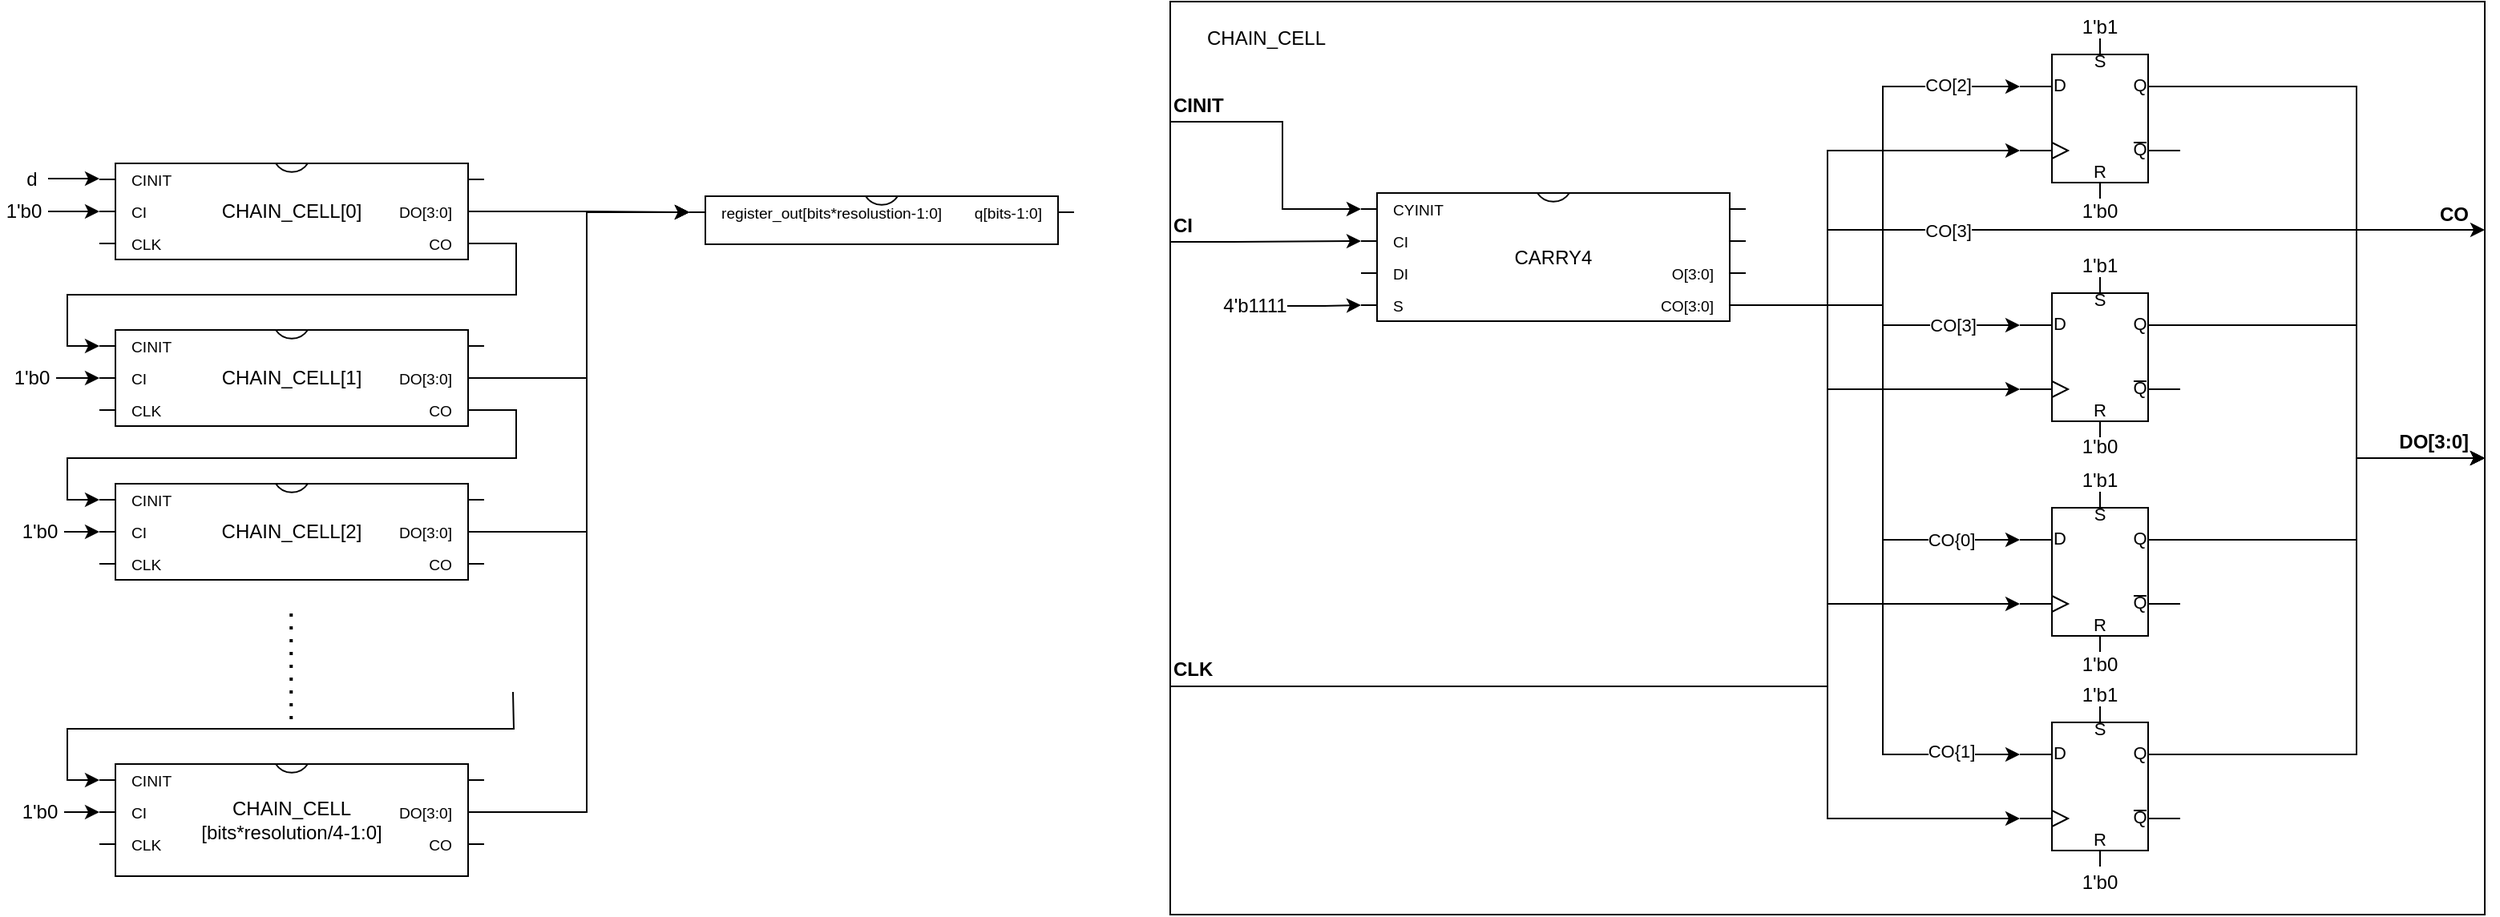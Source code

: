 <mxfile version="24.6.1" type="device">
  <diagram name="第 1 页" id="6X9UxK0d1up6dq1-JM5v">
    <mxGraphModel dx="-264" dy="1244" grid="1" gridSize="10" guides="1" tooltips="1" connect="1" arrows="1" fold="1" page="1" pageScale="1" pageWidth="1169" pageHeight="827" math="0" shadow="0">
      <root>
        <mxCell id="0" />
        <mxCell id="1" parent="0" />
        <mxCell id="TKmu8DMZx6-vbMgBg83g-1" value="CHAIN_CELL[0]" style="shadow=0;dashed=0;align=center;html=1;strokeWidth=1;shape=mxgraph.electrical.logic_gates.dual_inline_ic;labelNames=CINIT,CI,CLK,CO,DO%5B3%3A0%5D;whiteSpace=wrap;pinLabelType=cust;labelCount=5;movable=1;resizable=1;rotatable=1;deletable=1;editable=1;locked=0;connectable=1;" parent="1" vertex="1">
          <mxGeometry x="2472" y="230" width="240" height="60" as="geometry" />
        </mxCell>
        <mxCell id="TKmu8DMZx6-vbMgBg83g-3" value="d" style="text;html=1;align=center;verticalAlign=middle;whiteSpace=wrap;rounded=0;" parent="1" vertex="1">
          <mxGeometry x="2420" y="232" width="20" height="15" as="geometry" />
        </mxCell>
        <mxCell id="TKmu8DMZx6-vbMgBg83g-4" style="edgeStyle=orthogonalEdgeStyle;rounded=0;orthogonalLoop=1;jettySize=auto;html=1;exitX=1;exitY=0.5;exitDx=0;exitDy=0;entryX=0;entryY=0;entryDx=0;entryDy=10;entryPerimeter=0;" parent="1" source="TKmu8DMZx6-vbMgBg83g-3" target="TKmu8DMZx6-vbMgBg83g-1" edge="1">
          <mxGeometry relative="1" as="geometry" />
        </mxCell>
        <mxCell id="TKmu8DMZx6-vbMgBg83g-5" value="1&#39;b0" style="text;html=1;align=center;verticalAlign=middle;whiteSpace=wrap;rounded=0;" parent="1" vertex="1">
          <mxGeometry x="2410" y="252.5" width="30" height="15" as="geometry" />
        </mxCell>
        <mxCell id="TKmu8DMZx6-vbMgBg83g-6" style="edgeStyle=orthogonalEdgeStyle;rounded=0;orthogonalLoop=1;jettySize=auto;html=1;exitX=1;exitY=0.5;exitDx=0;exitDy=0;entryX=0;entryY=0;entryDx=0;entryDy=30;entryPerimeter=0;" parent="1" source="TKmu8DMZx6-vbMgBg83g-5" target="TKmu8DMZx6-vbMgBg83g-1" edge="1">
          <mxGeometry relative="1" as="geometry" />
        </mxCell>
        <mxCell id="TKmu8DMZx6-vbMgBg83g-7" value="CHAIN_CELL[1]" style="shadow=0;dashed=0;align=center;html=1;strokeWidth=1;shape=mxgraph.electrical.logic_gates.dual_inline_ic;labelNames=CINIT,CI,CLK,CO,DO%5B3%3A0%5D;whiteSpace=wrap;pinLabelType=cust;labelCount=5;movable=1;resizable=1;rotatable=1;deletable=1;editable=1;locked=0;connectable=1;" parent="1" vertex="1">
          <mxGeometry x="2472" y="334" width="240" height="60" as="geometry" />
        </mxCell>
        <mxCell id="TKmu8DMZx6-vbMgBg83g-22" value="" style="shadow=0;dashed=0;align=center;html=1;strokeWidth=1;shape=mxgraph.electrical.logic_gates.dual_inline_ic;labelNames=register_out%5Bbits*resolustion-1%3A0%5D,q[bits-1:0];whiteSpace=wrap;pinLabelType=cust;labelCount=2;movable=1;resizable=1;rotatable=1;deletable=1;editable=1;locked=0;connectable=1;" parent="1" vertex="1">
          <mxGeometry x="2840" y="250.5" width="240" height="30" as="geometry" />
        </mxCell>
        <mxCell id="TKmu8DMZx6-vbMgBg83g-23" value="1&#39;b0" style="text;html=1;align=center;verticalAlign=middle;whiteSpace=wrap;rounded=0;" parent="1" vertex="1">
          <mxGeometry x="2415" y="356.5" width="30" height="15" as="geometry" />
        </mxCell>
        <mxCell id="TKmu8DMZx6-vbMgBg83g-24" style="edgeStyle=orthogonalEdgeStyle;rounded=0;orthogonalLoop=1;jettySize=auto;html=1;exitX=1;exitY=0.5;exitDx=0;exitDy=0;entryX=0;entryY=0;entryDx=0;entryDy=30;entryPerimeter=0;" parent="1" source="TKmu8DMZx6-vbMgBg83g-23" target="TKmu8DMZx6-vbMgBg83g-7" edge="1">
          <mxGeometry relative="1" as="geometry" />
        </mxCell>
        <mxCell id="TKmu8DMZx6-vbMgBg83g-25" style="edgeStyle=orthogonalEdgeStyle;rounded=0;orthogonalLoop=1;jettySize=auto;html=1;exitX=1;exitY=0;exitDx=0;exitDy=30;exitPerimeter=0;entryX=0;entryY=0;entryDx=0;entryDy=10;entryPerimeter=0;" parent="1" source="TKmu8DMZx6-vbMgBg83g-1" target="TKmu8DMZx6-vbMgBg83g-22" edge="1">
          <mxGeometry relative="1" as="geometry" />
        </mxCell>
        <mxCell id="TKmu8DMZx6-vbMgBg83g-26" style="edgeStyle=orthogonalEdgeStyle;rounded=0;orthogonalLoop=1;jettySize=auto;html=1;exitX=1;exitY=0;exitDx=0;exitDy=50;exitPerimeter=0;entryX=0;entryY=0;entryDx=0;entryDy=10;entryPerimeter=0;" parent="1" source="TKmu8DMZx6-vbMgBg83g-1" target="TKmu8DMZx6-vbMgBg83g-7" edge="1">
          <mxGeometry relative="1" as="geometry" />
        </mxCell>
        <mxCell id="TKmu8DMZx6-vbMgBg83g-27" style="edgeStyle=orthogonalEdgeStyle;rounded=0;orthogonalLoop=1;jettySize=auto;html=1;exitX=1;exitY=0;exitDx=0;exitDy=30;exitPerimeter=0;entryX=0;entryY=0;entryDx=0;entryDy=10;entryPerimeter=0;" parent="1" source="TKmu8DMZx6-vbMgBg83g-7" target="TKmu8DMZx6-vbMgBg83g-22" edge="1">
          <mxGeometry relative="1" as="geometry" />
        </mxCell>
        <mxCell id="TKmu8DMZx6-vbMgBg83g-28" value="CHAIN_CELL[2&lt;span style=&quot;background-color: initial;&quot;&gt;]&lt;/span&gt;" style="shadow=0;dashed=0;align=center;html=1;strokeWidth=1;shape=mxgraph.electrical.logic_gates.dual_inline_ic;labelNames=CINIT,CI,CLK,CO,DO%5B3%3A0%5D;whiteSpace=wrap;pinLabelType=cust;labelCount=5;movable=1;resizable=1;rotatable=1;deletable=1;editable=1;locked=0;connectable=1;" parent="1" vertex="1">
          <mxGeometry x="2472" y="430" width="240" height="60" as="geometry" />
        </mxCell>
        <mxCell id="TKmu8DMZx6-vbMgBg83g-29" value="1&#39;b0" style="text;html=1;align=center;verticalAlign=middle;whiteSpace=wrap;rounded=0;" parent="1" vertex="1">
          <mxGeometry x="2420" y="452.5" width="30" height="15" as="geometry" />
        </mxCell>
        <mxCell id="TKmu8DMZx6-vbMgBg83g-30" style="edgeStyle=orthogonalEdgeStyle;rounded=0;orthogonalLoop=1;jettySize=auto;html=1;exitX=1;exitY=0.5;exitDx=0;exitDy=0;entryX=0;entryY=0;entryDx=0;entryDy=30;entryPerimeter=0;" parent="1" source="TKmu8DMZx6-vbMgBg83g-29" target="TKmu8DMZx6-vbMgBg83g-28" edge="1">
          <mxGeometry relative="1" as="geometry" />
        </mxCell>
        <mxCell id="TKmu8DMZx6-vbMgBg83g-31" style="edgeStyle=orthogonalEdgeStyle;rounded=0;orthogonalLoop=1;jettySize=auto;html=1;exitX=1;exitY=0;exitDx=0;exitDy=50;exitPerimeter=0;entryX=0;entryY=0;entryDx=0;entryDy=10;entryPerimeter=0;" parent="1" source="TKmu8DMZx6-vbMgBg83g-7" target="TKmu8DMZx6-vbMgBg83g-28" edge="1">
          <mxGeometry relative="1" as="geometry" />
        </mxCell>
        <mxCell id="TKmu8DMZx6-vbMgBg83g-32" style="edgeStyle=orthogonalEdgeStyle;rounded=0;orthogonalLoop=1;jettySize=auto;html=1;exitX=1;exitY=0;exitDx=0;exitDy=30;exitPerimeter=0;entryX=0;entryY=0;entryDx=0;entryDy=10;entryPerimeter=0;" parent="1" source="TKmu8DMZx6-vbMgBg83g-28" target="TKmu8DMZx6-vbMgBg83g-22" edge="1">
          <mxGeometry relative="1" as="geometry" />
        </mxCell>
        <mxCell id="TKmu8DMZx6-vbMgBg83g-39" style="edgeStyle=orthogonalEdgeStyle;rounded=0;orthogonalLoop=1;jettySize=auto;html=1;exitX=0;exitY=0;exitDx=0;exitDy=10;exitPerimeter=0;endArrow=none;endFill=0;startArrow=classic;startFill=1;" parent="1" source="TKmu8DMZx6-vbMgBg83g-33" edge="1">
          <mxGeometry relative="1" as="geometry">
            <mxPoint x="2730" y="560" as="targetPoint" />
          </mxGeometry>
        </mxCell>
        <mxCell id="TKmu8DMZx6-vbMgBg83g-33" value="CHAIN_CELL&lt;div&gt;[bits*resolution/4-1:0&lt;span style=&quot;background-color: initial;&quot;&gt;]&lt;/span&gt;&lt;/div&gt;" style="shadow=0;dashed=0;align=center;html=1;strokeWidth=1;shape=mxgraph.electrical.logic_gates.dual_inline_ic;labelNames=CINIT,CI,CLK,CO,DO%5B3%3A0%5D;whiteSpace=wrap;pinLabelType=cust;labelCount=5;movable=1;resizable=1;rotatable=1;deletable=1;editable=1;locked=0;connectable=1;" parent="1" vertex="1">
          <mxGeometry x="2472" y="605" width="240" height="70" as="geometry" />
        </mxCell>
        <mxCell id="TKmu8DMZx6-vbMgBg83g-35" value="" style="endArrow=none;dashed=1;html=1;dashPattern=1 3;strokeWidth=2;rounded=0;" parent="1" edge="1">
          <mxGeometry width="50" height="50" relative="1" as="geometry">
            <mxPoint x="2591.64" y="577" as="sourcePoint" />
            <mxPoint x="2591.64" y="507" as="targetPoint" />
          </mxGeometry>
        </mxCell>
        <mxCell id="TKmu8DMZx6-vbMgBg83g-36" value="1&#39;b0" style="text;html=1;align=center;verticalAlign=middle;whiteSpace=wrap;rounded=0;" parent="1" vertex="1">
          <mxGeometry x="2420" y="627.5" width="30" height="15" as="geometry" />
        </mxCell>
        <mxCell id="TKmu8DMZx6-vbMgBg83g-37" style="edgeStyle=orthogonalEdgeStyle;rounded=0;orthogonalLoop=1;jettySize=auto;html=1;exitX=1;exitY=0.5;exitDx=0;exitDy=0;entryX=0;entryY=0;entryDx=0;entryDy=30;entryPerimeter=0;" parent="1" source="TKmu8DMZx6-vbMgBg83g-36" target="TKmu8DMZx6-vbMgBg83g-33" edge="1">
          <mxGeometry relative="1" as="geometry" />
        </mxCell>
        <mxCell id="TKmu8DMZx6-vbMgBg83g-41" style="edgeStyle=orthogonalEdgeStyle;rounded=0;orthogonalLoop=1;jettySize=auto;html=1;exitX=1;exitY=0;exitDx=0;exitDy=30;exitPerimeter=0;entryX=0;entryY=0;entryDx=0;entryDy=10;entryPerimeter=0;" parent="1" source="TKmu8DMZx6-vbMgBg83g-33" target="TKmu8DMZx6-vbMgBg83g-22" edge="1">
          <mxGeometry relative="1" as="geometry" />
        </mxCell>
        <mxCell id="TKmu8DMZx6-vbMgBg83g-42" value="" style="rounded=0;whiteSpace=wrap;html=1;container=1;fixDash=0;imageAspect=1;recursiveResize=0;points=[[0,0,0,0,0],[0,0.25,0,0,0],[0,0.5,0,0,0],[0,0.75,0,0,0],[0,1,0,0,0],[0.25,0,0,0,0],[0.25,1,0,0,0],[0.5,0,0,0,0],[0.5,1,0,0,0],[0.75,0,0,0,0],[0.75,1,0,0,0],[1,0,0,0,0],[1,0.25,0,0,0],[1,0.5,0,0,0],[1,0.75,0,0,0],[1,1,0,0,0]];" parent="1" vertex="1">
          <mxGeometry x="3140" y="129" width="820" height="570" as="geometry" />
        </mxCell>
        <mxCell id="TKmu8DMZx6-vbMgBg83g-43" value="CHAIN_CELL" style="text;html=1;align=center;verticalAlign=middle;whiteSpace=wrap;rounded=0;container=0;" parent="TKmu8DMZx6-vbMgBg83g-42" vertex="1">
          <mxGeometry x="20.323" y="14.062" width="79.839" height="18.75" as="geometry" />
        </mxCell>
        <mxCell id="TKmu8DMZx6-vbMgBg83g-66" value="CARRY4" style="shadow=0;dashed=0;align=center;html=1;strokeWidth=1;shape=mxgraph.electrical.logic_gates.dual_inline_ic;labelNames=CYINIT,CI,DI,S,CO%5B3%3A0%5D,O%5B3%3A0%5D;whiteSpace=wrap;pinLabelType=cust;labelCount=6;movable=1;resizable=1;rotatable=1;deletable=1;editable=1;locked=0;connectable=1;" parent="TKmu8DMZx6-vbMgBg83g-42" vertex="1">
          <mxGeometry x="119.0" y="119.5" width="240" height="80" as="geometry" />
        </mxCell>
        <mxCell id="TKmu8DMZx6-vbMgBg83g-67" value="4&#39;b1111" style="text;html=1;align=center;verticalAlign=middle;whiteSpace=wrap;rounded=0;" parent="TKmu8DMZx6-vbMgBg83g-42" vertex="1">
          <mxGeometry x="33.0" y="182.5" width="40" height="15" as="geometry" />
        </mxCell>
        <mxCell id="TKmu8DMZx6-vbMgBg83g-68" style="edgeStyle=orthogonalEdgeStyle;rounded=0;orthogonalLoop=1;jettySize=auto;html=1;exitX=1;exitY=0.5;exitDx=0;exitDy=0;entryX=0;entryY=0;entryDx=0;entryDy=70;entryPerimeter=0;" parent="TKmu8DMZx6-vbMgBg83g-42" source="TKmu8DMZx6-vbMgBg83g-67" target="TKmu8DMZx6-vbMgBg83g-66" edge="1">
          <mxGeometry relative="1" as="geometry" />
        </mxCell>
        <mxCell id="TKmu8DMZx6-vbMgBg83g-70" style="edgeStyle=orthogonalEdgeStyle;rounded=0;orthogonalLoop=1;jettySize=auto;html=1;exitX=0;exitY=0.25;exitDx=0;exitDy=0;entryX=0;entryY=0;entryDx=0;entryDy=10;entryPerimeter=0;" parent="TKmu8DMZx6-vbMgBg83g-42" source="TKmu8DMZx6-vbMgBg83g-42" target="TKmu8DMZx6-vbMgBg83g-66" edge="1">
          <mxGeometry relative="1" as="geometry">
            <Array as="points">
              <mxPoint x="70" y="75" />
              <mxPoint x="70" y="130" />
            </Array>
          </mxGeometry>
        </mxCell>
        <mxCell id="TKmu8DMZx6-vbMgBg83g-73" style="edgeStyle=orthogonalEdgeStyle;rounded=0;orthogonalLoop=1;jettySize=auto;html=1;exitX=0;exitY=0.5;exitDx=0;exitDy=0;entryX=0;entryY=0;entryDx=0;entryDy=30;entryPerimeter=0;" parent="TKmu8DMZx6-vbMgBg83g-42" source="TKmu8DMZx6-vbMgBg83g-42" target="TKmu8DMZx6-vbMgBg83g-66" edge="1">
          <mxGeometry relative="1" as="geometry">
            <Array as="points">
              <mxPoint x="40" y="150" />
              <mxPoint x="40" y="149" />
            </Array>
          </mxGeometry>
        </mxCell>
        <mxCell id="TKmu8DMZx6-vbMgBg83g-75" value="" style="verticalLabelPosition=bottom;shadow=0;dashed=0;align=center;html=1;verticalAlign=top;shape=mxgraph.electrical.logic_gates.d_type_rs_flip-flop;" parent="TKmu8DMZx6-vbMgBg83g-42" vertex="1">
          <mxGeometry x="530" y="23" width="100" height="100" as="geometry" />
        </mxCell>
        <mxCell id="TKmu8DMZx6-vbMgBg83g-90" style="edgeStyle=orthogonalEdgeStyle;rounded=0;orthogonalLoop=1;jettySize=auto;html=1;exitX=1;exitY=0.3;exitDx=0;exitDy=0;exitPerimeter=0;entryX=1;entryY=0.5;entryDx=0;entryDy=0;" parent="TKmu8DMZx6-vbMgBg83g-42" source="TKmu8DMZx6-vbMgBg83g-74" target="TKmu8DMZx6-vbMgBg83g-42" edge="1">
          <mxGeometry relative="1" as="geometry">
            <Array as="points">
              <mxPoint x="740" y="202" />
              <mxPoint x="740" y="285" />
            </Array>
          </mxGeometry>
        </mxCell>
        <mxCell id="TKmu8DMZx6-vbMgBg83g-74" value="" style="verticalLabelPosition=bottom;shadow=0;dashed=0;align=center;html=1;verticalAlign=top;shape=mxgraph.electrical.logic_gates.d_type_rs_flip-flop;" parent="TKmu8DMZx6-vbMgBg83g-42" vertex="1">
          <mxGeometry x="530" y="172" width="100" height="100" as="geometry" />
        </mxCell>
        <mxCell id="TKmu8DMZx6-vbMgBg83g-91" style="edgeStyle=orthogonalEdgeStyle;rounded=0;orthogonalLoop=1;jettySize=auto;html=1;exitX=1;exitY=0.3;exitDx=0;exitDy=0;exitPerimeter=0;entryX=1;entryY=0.5;entryDx=0;entryDy=0;" parent="TKmu8DMZx6-vbMgBg83g-42" source="TKmu8DMZx6-vbMgBg83g-76" target="TKmu8DMZx6-vbMgBg83g-42" edge="1">
          <mxGeometry relative="1" as="geometry">
            <Array as="points">
              <mxPoint x="740" y="336" />
              <mxPoint x="740" y="285" />
            </Array>
          </mxGeometry>
        </mxCell>
        <mxCell id="TKmu8DMZx6-vbMgBg83g-76" value="" style="verticalLabelPosition=bottom;shadow=0;dashed=0;align=center;html=1;verticalAlign=top;shape=mxgraph.electrical.logic_gates.d_type_rs_flip-flop;" parent="TKmu8DMZx6-vbMgBg83g-42" vertex="1">
          <mxGeometry x="530" y="306" width="100" height="100" as="geometry" />
        </mxCell>
        <mxCell id="TKmu8DMZx6-vbMgBg83g-92" style="edgeStyle=orthogonalEdgeStyle;rounded=0;orthogonalLoop=1;jettySize=auto;html=1;exitX=1;exitY=0.3;exitDx=0;exitDy=0;exitPerimeter=0;entryX=1;entryY=0.5;entryDx=0;entryDy=0;" parent="TKmu8DMZx6-vbMgBg83g-42" source="TKmu8DMZx6-vbMgBg83g-77" target="TKmu8DMZx6-vbMgBg83g-42" edge="1">
          <mxGeometry relative="1" as="geometry">
            <Array as="points">
              <mxPoint x="740" y="470" />
              <mxPoint x="740" y="285" />
            </Array>
          </mxGeometry>
        </mxCell>
        <mxCell id="TKmu8DMZx6-vbMgBg83g-77" value="" style="verticalLabelPosition=bottom;shadow=0;dashed=0;align=center;html=1;verticalAlign=top;shape=mxgraph.electrical.logic_gates.d_type_rs_flip-flop;" parent="TKmu8DMZx6-vbMgBg83g-42" vertex="1">
          <mxGeometry x="530" y="440" width="100" height="100" as="geometry" />
        </mxCell>
        <mxCell id="TKmu8DMZx6-vbMgBg83g-78" style="edgeStyle=orthogonalEdgeStyle;rounded=0;orthogonalLoop=1;jettySize=auto;html=1;exitX=1;exitY=0;exitDx=0;exitDy=70;exitPerimeter=0;entryX=0;entryY=0.3;entryDx=0;entryDy=0;entryPerimeter=0;" parent="TKmu8DMZx6-vbMgBg83g-42" source="TKmu8DMZx6-vbMgBg83g-66" target="TKmu8DMZx6-vbMgBg83g-75" edge="1">
          <mxGeometry relative="1" as="geometry" />
        </mxCell>
        <mxCell id="TKmu8DMZx6-vbMgBg83g-85" value="CO[2]" style="edgeLabel;html=1;align=center;verticalAlign=middle;resizable=0;points=[];" parent="TKmu8DMZx6-vbMgBg83g-78" vertex="1" connectable="0">
          <mxGeometry x="0.703" y="1" relative="1" as="geometry">
            <mxPoint as="offset" />
          </mxGeometry>
        </mxCell>
        <mxCell id="TKmu8DMZx6-vbMgBg83g-79" style="edgeStyle=orthogonalEdgeStyle;rounded=0;orthogonalLoop=1;jettySize=auto;html=1;exitX=1;exitY=0;exitDx=0;exitDy=70;exitPerimeter=0;entryX=0;entryY=0.3;entryDx=0;entryDy=0;entryPerimeter=0;" parent="TKmu8DMZx6-vbMgBg83g-42" source="TKmu8DMZx6-vbMgBg83g-66" target="TKmu8DMZx6-vbMgBg83g-74" edge="1">
          <mxGeometry relative="1" as="geometry" />
        </mxCell>
        <mxCell id="TKmu8DMZx6-vbMgBg83g-86" value="CO[3]" style="edgeLabel;html=1;align=center;verticalAlign=middle;resizable=0;points=[];" parent="TKmu8DMZx6-vbMgBg83g-79" vertex="1" connectable="0">
          <mxGeometry x="0.535" relative="1" as="geometry">
            <mxPoint as="offset" />
          </mxGeometry>
        </mxCell>
        <mxCell id="TKmu8DMZx6-vbMgBg83g-80" style="edgeStyle=orthogonalEdgeStyle;rounded=0;orthogonalLoop=1;jettySize=auto;html=1;exitX=1;exitY=0;exitDx=0;exitDy=70;exitPerimeter=0;entryX=0;entryY=0.3;entryDx=0;entryDy=0;entryPerimeter=0;" parent="TKmu8DMZx6-vbMgBg83g-42" source="TKmu8DMZx6-vbMgBg83g-66" target="TKmu8DMZx6-vbMgBg83g-76" edge="1">
          <mxGeometry relative="1" as="geometry" />
        </mxCell>
        <mxCell id="TKmu8DMZx6-vbMgBg83g-87" value="CO{0]" style="edgeLabel;html=1;align=center;verticalAlign=middle;resizable=0;points=[];" parent="TKmu8DMZx6-vbMgBg83g-80" vertex="1" connectable="0">
          <mxGeometry x="0.727" relative="1" as="geometry">
            <mxPoint as="offset" />
          </mxGeometry>
        </mxCell>
        <mxCell id="TKmu8DMZx6-vbMgBg83g-81" style="edgeStyle=orthogonalEdgeStyle;rounded=0;orthogonalLoop=1;jettySize=auto;html=1;exitX=1;exitY=0;exitDx=0;exitDy=70;exitPerimeter=0;entryX=0;entryY=0.3;entryDx=0;entryDy=0;entryPerimeter=0;" parent="TKmu8DMZx6-vbMgBg83g-42" source="TKmu8DMZx6-vbMgBg83g-66" target="TKmu8DMZx6-vbMgBg83g-77" edge="1">
          <mxGeometry relative="1" as="geometry" />
        </mxCell>
        <mxCell id="TKmu8DMZx6-vbMgBg83g-88" value="CO{1]" style="edgeLabel;html=1;align=center;verticalAlign=middle;resizable=0;points=[];" parent="TKmu8DMZx6-vbMgBg83g-81" vertex="1" connectable="0">
          <mxGeometry x="0.808" y="2" relative="1" as="geometry">
            <mxPoint as="offset" />
          </mxGeometry>
        </mxCell>
        <mxCell id="TKmu8DMZx6-vbMgBg83g-93" value="1&#39;b0" style="text;html=1;align=center;verticalAlign=middle;whiteSpace=wrap;rounded=0;" parent="TKmu8DMZx6-vbMgBg83g-42" vertex="1">
          <mxGeometry x="565" y="123" width="30" height="15" as="geometry" />
        </mxCell>
        <mxCell id="TKmu8DMZx6-vbMgBg83g-100" value="1&#39;b1" style="text;html=1;align=center;verticalAlign=middle;whiteSpace=wrap;rounded=0;" parent="TKmu8DMZx6-vbMgBg83g-42" vertex="1">
          <mxGeometry x="565" y="425" width="30" height="15" as="geometry" />
        </mxCell>
        <mxCell id="TKmu8DMZx6-vbMgBg83g-113" value="1&#39;b1" style="text;html=1;align=center;verticalAlign=middle;whiteSpace=wrap;rounded=0;" parent="TKmu8DMZx6-vbMgBg83g-42" vertex="1">
          <mxGeometry x="565" y="8" width="30" height="15" as="geometry" />
        </mxCell>
        <mxCell id="TKmu8DMZx6-vbMgBg83g-114" value="1&#39;b1" style="text;html=1;align=center;verticalAlign=middle;whiteSpace=wrap;rounded=0;" parent="TKmu8DMZx6-vbMgBg83g-42" vertex="1">
          <mxGeometry x="565" y="157" width="30" height="15" as="geometry" />
        </mxCell>
        <mxCell id="TKmu8DMZx6-vbMgBg83g-115" value="1&#39;b1" style="text;html=1;align=center;verticalAlign=middle;whiteSpace=wrap;rounded=0;" parent="TKmu8DMZx6-vbMgBg83g-42" vertex="1">
          <mxGeometry x="565" y="291" width="30" height="15" as="geometry" />
        </mxCell>
        <mxCell id="TKmu8DMZx6-vbMgBg83g-117" value="1&#39;b0" style="text;html=1;align=center;verticalAlign=middle;whiteSpace=wrap;rounded=0;" parent="TKmu8DMZx6-vbMgBg83g-42" vertex="1">
          <mxGeometry x="565" y="270" width="30" height="15" as="geometry" />
        </mxCell>
        <mxCell id="TKmu8DMZx6-vbMgBg83g-118" value="1&#39;b0" style="text;html=1;align=center;verticalAlign=middle;whiteSpace=wrap;rounded=0;" parent="TKmu8DMZx6-vbMgBg83g-42" vertex="1">
          <mxGeometry x="565" y="406" width="30" height="15" as="geometry" />
        </mxCell>
        <mxCell id="TKmu8DMZx6-vbMgBg83g-119" value="1&#39;b0" style="text;html=1;align=center;verticalAlign=middle;whiteSpace=wrap;rounded=0;" parent="TKmu8DMZx6-vbMgBg83g-42" vertex="1">
          <mxGeometry x="565" y="542" width="30" height="15" as="geometry" />
        </mxCell>
        <mxCell id="TKmu8DMZx6-vbMgBg83g-121" style="edgeStyle=orthogonalEdgeStyle;rounded=0;orthogonalLoop=1;jettySize=auto;html=1;exitX=0;exitY=0.75;exitDx=0;exitDy=0;exitPerimeter=0;entryX=0;entryY=0.7;entryDx=0;entryDy=0;entryPerimeter=0;" parent="TKmu8DMZx6-vbMgBg83g-42" source="TKmu8DMZx6-vbMgBg83g-42" target="TKmu8DMZx6-vbMgBg83g-75" edge="1">
          <mxGeometry relative="1" as="geometry">
            <Array as="points">
              <mxPoint x="410" y="427" />
              <mxPoint x="410" y="93" />
            </Array>
          </mxGeometry>
        </mxCell>
        <mxCell id="TKmu8DMZx6-vbMgBg83g-122" style="edgeStyle=orthogonalEdgeStyle;rounded=0;orthogonalLoop=1;jettySize=auto;html=1;exitX=0;exitY=0.75;exitDx=0;exitDy=0;exitPerimeter=0;entryX=0;entryY=0.7;entryDx=0;entryDy=0;entryPerimeter=0;" parent="TKmu8DMZx6-vbMgBg83g-42" source="TKmu8DMZx6-vbMgBg83g-42" target="TKmu8DMZx6-vbMgBg83g-74" edge="1">
          <mxGeometry relative="1" as="geometry">
            <Array as="points">
              <mxPoint x="410" y="427" />
              <mxPoint x="410" y="242" />
            </Array>
          </mxGeometry>
        </mxCell>
        <mxCell id="TKmu8DMZx6-vbMgBg83g-123" style="edgeStyle=orthogonalEdgeStyle;rounded=0;orthogonalLoop=1;jettySize=auto;html=1;exitX=0;exitY=0.75;exitDx=0;exitDy=0;exitPerimeter=0;entryX=0;entryY=0.7;entryDx=0;entryDy=0;entryPerimeter=0;" parent="TKmu8DMZx6-vbMgBg83g-42" source="TKmu8DMZx6-vbMgBg83g-42" target="TKmu8DMZx6-vbMgBg83g-76" edge="1">
          <mxGeometry relative="1" as="geometry">
            <Array as="points">
              <mxPoint x="410" y="427" />
              <mxPoint x="410" y="376" />
            </Array>
          </mxGeometry>
        </mxCell>
        <mxCell id="TKmu8DMZx6-vbMgBg83g-124" style="edgeStyle=orthogonalEdgeStyle;rounded=0;orthogonalLoop=1;jettySize=auto;html=1;exitX=0;exitY=0.75;exitDx=0;exitDy=0;exitPerimeter=0;entryX=0;entryY=0.7;entryDx=0;entryDy=0;entryPerimeter=0;" parent="TKmu8DMZx6-vbMgBg83g-42" source="TKmu8DMZx6-vbMgBg83g-42" target="TKmu8DMZx6-vbMgBg83g-77" edge="1">
          <mxGeometry relative="1" as="geometry">
            <Array as="points">
              <mxPoint x="410" y="427" />
              <mxPoint x="410" y="510" />
            </Array>
          </mxGeometry>
        </mxCell>
        <mxCell id="TKmu8DMZx6-vbMgBg83g-125" style="edgeStyle=orthogonalEdgeStyle;rounded=0;orthogonalLoop=1;jettySize=auto;html=1;exitX=1;exitY=0;exitDx=0;exitDy=70;exitPerimeter=0;entryX=1;entryY=0.25;entryDx=0;entryDy=0;entryPerimeter=0;" parent="TKmu8DMZx6-vbMgBg83g-42" source="TKmu8DMZx6-vbMgBg83g-66" target="TKmu8DMZx6-vbMgBg83g-42" edge="1">
          <mxGeometry relative="1" as="geometry">
            <Array as="points">
              <mxPoint x="410" y="189" />
              <mxPoint x="410" y="143" />
            </Array>
          </mxGeometry>
        </mxCell>
        <mxCell id="TKmu8DMZx6-vbMgBg83g-128" value="CO[3]" style="edgeLabel;html=1;align=center;verticalAlign=middle;resizable=0;points=[];" parent="TKmu8DMZx6-vbMgBg83g-125" vertex="1" connectable="0">
          <mxGeometry x="-0.318" relative="1" as="geometry">
            <mxPoint as="offset" />
          </mxGeometry>
        </mxCell>
        <mxCell id="TKmu8DMZx6-vbMgBg83g-126" style="edgeStyle=orthogonalEdgeStyle;rounded=0;orthogonalLoop=1;jettySize=auto;html=1;exitX=1;exitY=0.3;exitDx=0;exitDy=0;exitPerimeter=0;entryX=1;entryY=0.5;entryDx=0;entryDy=0;entryPerimeter=0;" parent="TKmu8DMZx6-vbMgBg83g-42" source="TKmu8DMZx6-vbMgBg83g-75" target="TKmu8DMZx6-vbMgBg83g-42" edge="1">
          <mxGeometry relative="1" as="geometry">
            <Array as="points">
              <mxPoint x="740" y="53" />
              <mxPoint x="740" y="285" />
            </Array>
          </mxGeometry>
        </mxCell>
        <mxCell id="TKmu8DMZx6-vbMgBg83g-131" value="CINIT" style="text;html=1;align=left;verticalAlign=middle;whiteSpace=wrap;rounded=0;fontStyle=1" parent="TKmu8DMZx6-vbMgBg83g-42" vertex="1">
          <mxGeometry y="55" width="60" height="20" as="geometry" />
        </mxCell>
        <mxCell id="TKmu8DMZx6-vbMgBg83g-132" value="CI" style="text;html=1;align=left;verticalAlign=middle;whiteSpace=wrap;rounded=0;fontStyle=1" parent="TKmu8DMZx6-vbMgBg83g-42" vertex="1">
          <mxGeometry y="130" width="60" height="20" as="geometry" />
        </mxCell>
        <mxCell id="TKmu8DMZx6-vbMgBg83g-133" value="CLK" style="text;html=1;align=left;verticalAlign=middle;whiteSpace=wrap;rounded=0;fontStyle=1" parent="TKmu8DMZx6-vbMgBg83g-42" vertex="1">
          <mxGeometry y="407" width="60" height="20" as="geometry" />
        </mxCell>
        <mxCell id="TKmu8DMZx6-vbMgBg83g-134" value="CO" style="text;html=1;align=right;verticalAlign=middle;whiteSpace=wrap;rounded=0;fontStyle=1" parent="TKmu8DMZx6-vbMgBg83g-42" vertex="1">
          <mxGeometry x="752" y="123" width="60" height="20" as="geometry" />
        </mxCell>
        <mxCell id="TKmu8DMZx6-vbMgBg83g-135" value="DO[3:0]" style="text;html=1;align=right;verticalAlign=middle;whiteSpace=wrap;rounded=0;fontStyle=1" parent="TKmu8DMZx6-vbMgBg83g-42" vertex="1">
          <mxGeometry x="752" y="265" width="60" height="20" as="geometry" />
        </mxCell>
      </root>
    </mxGraphModel>
  </diagram>
</mxfile>
